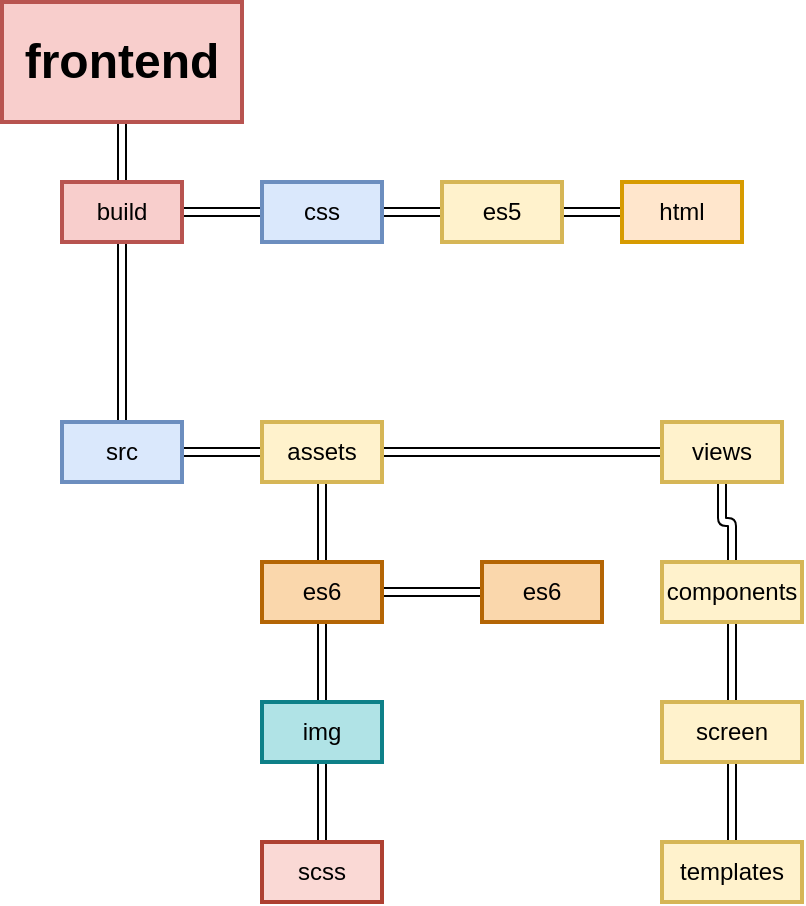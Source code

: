 <mxfile version="13.7.3" type="github">
  <diagram id="BV5yPbYMLx-jaIS2bLUU" name="Page-1">
    <mxGraphModel dx="1422" dy="762" grid="1" gridSize="10" guides="1" tooltips="1" connect="1" arrows="1" fold="1" page="1" pageScale="1" pageWidth="827" pageHeight="1169" math="0" shadow="0">
      <root>
        <mxCell id="0" />
        <mxCell id="1" parent="0" />
        <mxCell id="4pg31EYbc-qrBDFphXHr-13" style="edgeStyle=orthogonalEdgeStyle;orthogonalLoop=1;jettySize=auto;html=1;exitX=0.5;exitY=1;exitDx=0;exitDy=0;shape=link;" parent="1" source="4pg31EYbc-qrBDFphXHr-5" target="4pg31EYbc-qrBDFphXHr-8" edge="1">
          <mxGeometry relative="1" as="geometry" />
        </mxCell>
        <mxCell id="4pg31EYbc-qrBDFphXHr-5" value="&lt;h1&gt;frontend&lt;/h1&gt;" style="whiteSpace=wrap;html=1;fillColor=#f8cecc;strokeColor=#b85450;strokeWidth=2;" parent="1" vertex="1">
          <mxGeometry x="10" y="10" width="120" height="60" as="geometry" />
        </mxCell>
        <mxCell id="4pg31EYbc-qrBDFphXHr-18" style="edgeStyle=orthogonalEdgeStyle;shape=link;orthogonalLoop=1;jettySize=auto;html=1;exitX=1;exitY=0.5;exitDx=0;exitDy=0;entryX=0;entryY=0.5;entryDx=0;entryDy=0;" parent="1" source="4pg31EYbc-qrBDFphXHr-8" target="4pg31EYbc-qrBDFphXHr-11" edge="1">
          <mxGeometry relative="1" as="geometry" />
        </mxCell>
        <mxCell id="4pg31EYbc-qrBDFphXHr-25" style="edgeStyle=orthogonalEdgeStyle;shape=link;orthogonalLoop=1;jettySize=auto;html=1;entryX=0.5;entryY=0;entryDx=0;entryDy=0;" parent="1" source="4pg31EYbc-qrBDFphXHr-8" target="4pg31EYbc-qrBDFphXHr-24" edge="1">
          <mxGeometry relative="1" as="geometry" />
        </mxCell>
        <mxCell id="4pg31EYbc-qrBDFphXHr-8" value="build" style="whiteSpace=wrap;html=1;strokeWidth=2;fillColor=#f8cecc;strokeColor=#b85450;" parent="1" vertex="1">
          <mxGeometry x="40" y="100" width="60" height="30" as="geometry" />
        </mxCell>
        <mxCell id="4pg31EYbc-qrBDFphXHr-20" style="edgeStyle=orthogonalEdgeStyle;shape=link;orthogonalLoop=1;jettySize=auto;html=1;exitX=1;exitY=0.5;exitDx=0;exitDy=0;entryX=0;entryY=0.5;entryDx=0;entryDy=0;" parent="1" source="4pg31EYbc-qrBDFphXHr-11" target="4pg31EYbc-qrBDFphXHr-16" edge="1">
          <mxGeometry relative="1" as="geometry" />
        </mxCell>
        <mxCell id="4pg31EYbc-qrBDFphXHr-11" value="css" style="whiteSpace=wrap;html=1;strokeWidth=2;fillColor=#dae8fc;strokeColor=#6c8ebf;" parent="1" vertex="1">
          <mxGeometry x="140" y="100" width="60" height="30" as="geometry" />
        </mxCell>
        <mxCell id="4pg31EYbc-qrBDFphXHr-22" style="edgeStyle=orthogonalEdgeStyle;shape=link;orthogonalLoop=1;jettySize=auto;html=1;exitX=1;exitY=0.5;exitDx=0;exitDy=0;entryX=0;entryY=0.5;entryDx=0;entryDy=0;" parent="1" source="4pg31EYbc-qrBDFphXHr-16" target="4pg31EYbc-qrBDFphXHr-17" edge="1">
          <mxGeometry relative="1" as="geometry" />
        </mxCell>
        <mxCell id="4pg31EYbc-qrBDFphXHr-16" value="es5" style="whiteSpace=wrap;html=1;strokeWidth=2;fillColor=#fff2cc;strokeColor=#d6b656;" parent="1" vertex="1">
          <mxGeometry x="230" y="100" width="60" height="30" as="geometry" />
        </mxCell>
        <mxCell id="4pg31EYbc-qrBDFphXHr-17" value="html" style="whiteSpace=wrap;html=1;strokeWidth=2;fillColor=#ffe6cc;strokeColor=#d79b00;" parent="1" vertex="1">
          <mxGeometry x="320" y="100" width="60" height="30" as="geometry" />
        </mxCell>
        <mxCell id="4pg31EYbc-qrBDFphXHr-28" style="edgeStyle=orthogonalEdgeStyle;shape=link;orthogonalLoop=1;jettySize=auto;html=1;exitX=1;exitY=0.5;exitDx=0;exitDy=0;entryX=0;entryY=0.5;entryDx=0;entryDy=0;" parent="1" source="4pg31EYbc-qrBDFphXHr-24" target="4pg31EYbc-qrBDFphXHr-26" edge="1">
          <mxGeometry relative="1" as="geometry" />
        </mxCell>
        <mxCell id="4pg31EYbc-qrBDFphXHr-24" value="src" style="whiteSpace=wrap;html=1;strokeWidth=2;fillColor=#dae8fc;strokeColor=#6c8ebf;" parent="1" vertex="1">
          <mxGeometry x="40" y="220" width="60" height="30" as="geometry" />
        </mxCell>
        <mxCell id="4pg31EYbc-qrBDFphXHr-36" style="edgeStyle=orthogonalEdgeStyle;shape=link;orthogonalLoop=1;jettySize=auto;html=1;exitX=1;exitY=0.5;exitDx=0;exitDy=0;entryX=0;entryY=0.5;entryDx=0;entryDy=0;" parent="1" source="4pg31EYbc-qrBDFphXHr-26" target="4pg31EYbc-qrBDFphXHr-34" edge="1">
          <mxGeometry relative="1" as="geometry" />
        </mxCell>
        <mxCell id="4pg31EYbc-qrBDFphXHr-37" style="edgeStyle=orthogonalEdgeStyle;shape=link;orthogonalLoop=1;jettySize=auto;html=1;exitX=0.5;exitY=1;exitDx=0;exitDy=0;entryX=0.5;entryY=0;entryDx=0;entryDy=0;" parent="1" source="4pg31EYbc-qrBDFphXHr-26" target="4pg31EYbc-qrBDFphXHr-29" edge="1">
          <mxGeometry relative="1" as="geometry" />
        </mxCell>
        <mxCell id="4pg31EYbc-qrBDFphXHr-26" value="assets" style="whiteSpace=wrap;html=1;strokeWidth=2;fillColor=#fff2cc;strokeColor=#d6b656;" parent="1" vertex="1">
          <mxGeometry x="140" y="220" width="60" height="30" as="geometry" />
        </mxCell>
        <mxCell id="4pg31EYbc-qrBDFphXHr-38" style="edgeStyle=orthogonalEdgeStyle;shape=link;orthogonalLoop=1;jettySize=auto;html=1;exitX=0.5;exitY=1;exitDx=0;exitDy=0;entryX=0.5;entryY=0;entryDx=0;entryDy=0;" parent="1" source="4pg31EYbc-qrBDFphXHr-29" target="4pg31EYbc-qrBDFphXHr-31" edge="1">
          <mxGeometry relative="1" as="geometry" />
        </mxCell>
        <mxCell id="4pg31EYbc-qrBDFphXHr-40" style="edgeStyle=orthogonalEdgeStyle;shape=link;orthogonalLoop=1;jettySize=auto;html=1;exitX=1;exitY=0.5;exitDx=0;exitDy=0;entryX=0;entryY=0.5;entryDx=0;entryDy=0;" parent="1" source="4pg31EYbc-qrBDFphXHr-29" target="4pg31EYbc-qrBDFphXHr-35" edge="1">
          <mxGeometry relative="1" as="geometry" />
        </mxCell>
        <mxCell id="4pg31EYbc-qrBDFphXHr-29" value="es6" style="whiteSpace=wrap;html=1;strokeWidth=2;fillColor=#fad7ac;strokeColor=#b46504;" parent="1" vertex="1">
          <mxGeometry x="140" y="290" width="60" height="30" as="geometry" />
        </mxCell>
        <mxCell id="4pg31EYbc-qrBDFphXHr-39" style="edgeStyle=orthogonalEdgeStyle;shape=link;orthogonalLoop=1;jettySize=auto;html=1;exitX=0.5;exitY=1;exitDx=0;exitDy=0;entryX=0.5;entryY=0;entryDx=0;entryDy=0;" parent="1" source="4pg31EYbc-qrBDFphXHr-31" target="4pg31EYbc-qrBDFphXHr-32" edge="1">
          <mxGeometry relative="1" as="geometry" />
        </mxCell>
        <mxCell id="4pg31EYbc-qrBDFphXHr-31" value="img" style="whiteSpace=wrap;html=1;strokeWidth=2;fillColor=#b0e3e6;strokeColor=#0e8088;" parent="1" vertex="1">
          <mxGeometry x="140" y="360" width="60" height="30" as="geometry" />
        </mxCell>
        <mxCell id="4pg31EYbc-qrBDFphXHr-32" value="scss" style="whiteSpace=wrap;html=1;strokeWidth=2;fillColor=#fad9d5;strokeColor=#ae4132;" parent="1" vertex="1">
          <mxGeometry x="140" y="430" width="60" height="30" as="geometry" />
        </mxCell>
        <mxCell id="4pg31EYbc-qrBDFphXHr-44" style="edgeStyle=orthogonalEdgeStyle;shape=link;orthogonalLoop=1;jettySize=auto;html=1;exitX=0.5;exitY=0;exitDx=0;exitDy=0;entryX=0.5;entryY=1;entryDx=0;entryDy=0;" parent="1" source="4pg31EYbc-qrBDFphXHr-41" target="4pg31EYbc-qrBDFphXHr-34" edge="1">
          <mxGeometry relative="1" as="geometry" />
        </mxCell>
        <mxCell id="4pg31EYbc-qrBDFphXHr-34" value="views" style="whiteSpace=wrap;html=1;strokeWidth=2;fillColor=#fff2cc;strokeColor=#d6b656;" parent="1" vertex="1">
          <mxGeometry x="340" y="220" width="60" height="30" as="geometry" />
        </mxCell>
        <mxCell id="4pg31EYbc-qrBDFphXHr-35" value="es6" style="whiteSpace=wrap;html=1;strokeWidth=2;fillColor=#fad7ac;strokeColor=#b46504;" parent="1" vertex="1">
          <mxGeometry x="250" y="290" width="60" height="30" as="geometry" />
        </mxCell>
        <mxCell id="4pg31EYbc-qrBDFphXHr-45" style="edgeStyle=orthogonalEdgeStyle;shape=link;orthogonalLoop=1;jettySize=auto;html=1;exitX=0.5;exitY=0;exitDx=0;exitDy=0;entryX=0.5;entryY=1;entryDx=0;entryDy=0;" parent="1" source="4pg31EYbc-qrBDFphXHr-42" target="4pg31EYbc-qrBDFphXHr-41" edge="1">
          <mxGeometry relative="1" as="geometry" />
        </mxCell>
        <mxCell id="4pg31EYbc-qrBDFphXHr-41" value="components" style="whiteSpace=wrap;html=1;strokeWidth=2;fillColor=#fff2cc;strokeColor=#d6b656;" parent="1" vertex="1">
          <mxGeometry x="340" y="290" width="70" height="30" as="geometry" />
        </mxCell>
        <mxCell id="4pg31EYbc-qrBDFphXHr-46" style="edgeStyle=orthogonalEdgeStyle;shape=link;orthogonalLoop=1;jettySize=auto;html=1;exitX=0.5;exitY=0;exitDx=0;exitDy=0;entryX=0.5;entryY=1;entryDx=0;entryDy=0;" parent="1" source="4pg31EYbc-qrBDFphXHr-43" target="4pg31EYbc-qrBDFphXHr-42" edge="1">
          <mxGeometry relative="1" as="geometry" />
        </mxCell>
        <mxCell id="4pg31EYbc-qrBDFphXHr-42" value="screen" style="whiteSpace=wrap;html=1;strokeWidth=2;fillColor=#fff2cc;strokeColor=#d6b656;" parent="1" vertex="1">
          <mxGeometry x="340" y="360" width="70" height="30" as="geometry" />
        </mxCell>
        <mxCell id="4pg31EYbc-qrBDFphXHr-43" value="templates" style="whiteSpace=wrap;html=1;strokeWidth=2;fillColor=#fff2cc;strokeColor=#d6b656;" parent="1" vertex="1">
          <mxGeometry x="340" y="430" width="70" height="30" as="geometry" />
        </mxCell>
      </root>
    </mxGraphModel>
  </diagram>
</mxfile>
